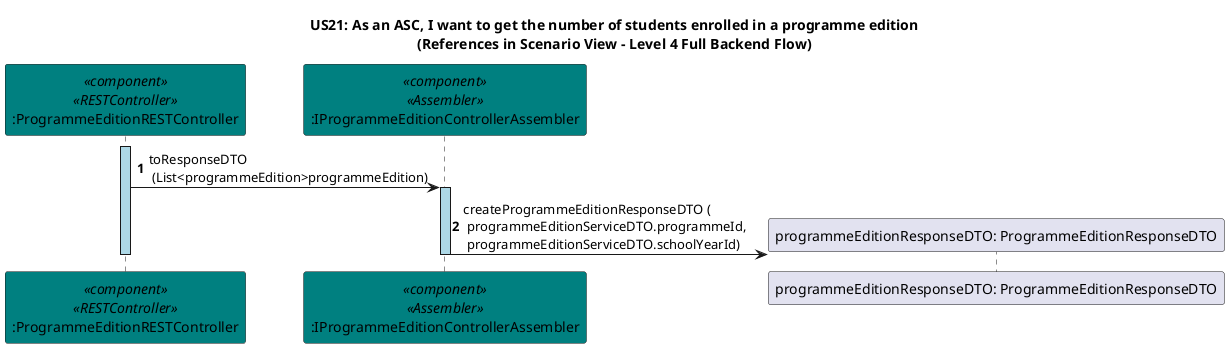 @startuml
title US21: As an ASC, I want to get the number of students enrolled in a programme edition\n(References in Scenario View - Level 4 Full Backend Flow)

autonumber
skinparam {
  ActivityPadding 2
  ActivityMargin 2
  BoxPadding 2
}

participant ":ProgrammeEditionRESTController" as restController <<component>> <<RESTController>> #teal
participant ":IProgrammeEditionControllerAssembler" as assembler <<component>> <<Assembler>> #teal

activate restController #LightBlue
restController -> assembler: toResponseDTO\n (List<programmeEdition>programmeEdition)
activate assembler #LightBlue
create "programmeEditionResponseDTO: ProgrammeEditionResponseDTO"
assembler -> "programmeEditionResponseDTO: ProgrammeEditionResponseDTO": createProgrammeEditionResponseDTO (\n programmeEditionServiceDTO.programmeId,\n programmeEditionServiceDTO.schoolYearId)
deactivate assembler
deactivate restController

@enduml